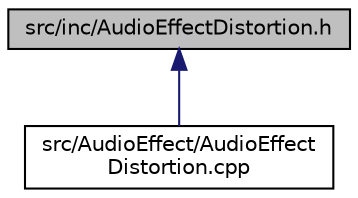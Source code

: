 digraph "src/inc/AudioEffectDistortion.h"
{
 // LATEX_PDF_SIZE
  edge [fontname="Helvetica",fontsize="10",labelfontname="Helvetica",labelfontsize="10"];
  node [fontname="Helvetica",fontsize="10",shape=record];
  Node1 [label="src/inc/AudioEffectDistortion.h",height=0.2,width=0.4,color="black", fillcolor="grey75", style="filled", fontcolor="black",tooltip=" "];
  Node1 -> Node2 [dir="back",color="midnightblue",fontsize="10",style="solid"];
  Node2 [label="src/AudioEffect/AudioEffect\lDistortion.cpp",height=0.2,width=0.4,color="black", fillcolor="white", style="filled",URL="$_audio_effect_distortion_8cpp.html",tooltip=" "];
}
